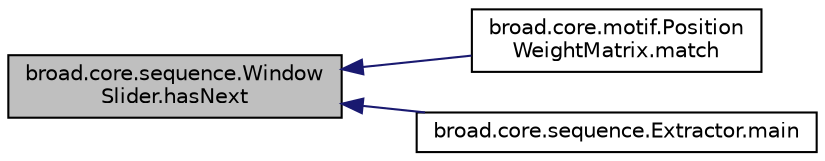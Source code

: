 digraph "broad.core.sequence.WindowSlider.hasNext"
{
  edge [fontname="Helvetica",fontsize="10",labelfontname="Helvetica",labelfontsize="10"];
  node [fontname="Helvetica",fontsize="10",shape=record];
  rankdir="LR";
  Node1 [label="broad.core.sequence.Window\lSlider.hasNext",height=0.2,width=0.4,color="black", fillcolor="grey75", style="filled" fontcolor="black"];
  Node1 -> Node2 [dir="back",color="midnightblue",fontsize="10",style="solid"];
  Node2 [label="broad.core.motif.Position\lWeightMatrix.match",height=0.2,width=0.4,color="black", fillcolor="white", style="filled",URL="$classbroad_1_1core_1_1motif_1_1_position_weight_matrix.html#a3b83d9fb74cd24fa5256f0e66af3d353"];
  Node1 -> Node3 [dir="back",color="midnightblue",fontsize="10",style="solid"];
  Node3 [label="broad.core.sequence.Extractor.main",height=0.2,width=0.4,color="black", fillcolor="white", style="filled",URL="$classbroad_1_1core_1_1sequence_1_1_extractor.html#ad428faf3d9d13189401ea5ec82d2b2fd"];
}
